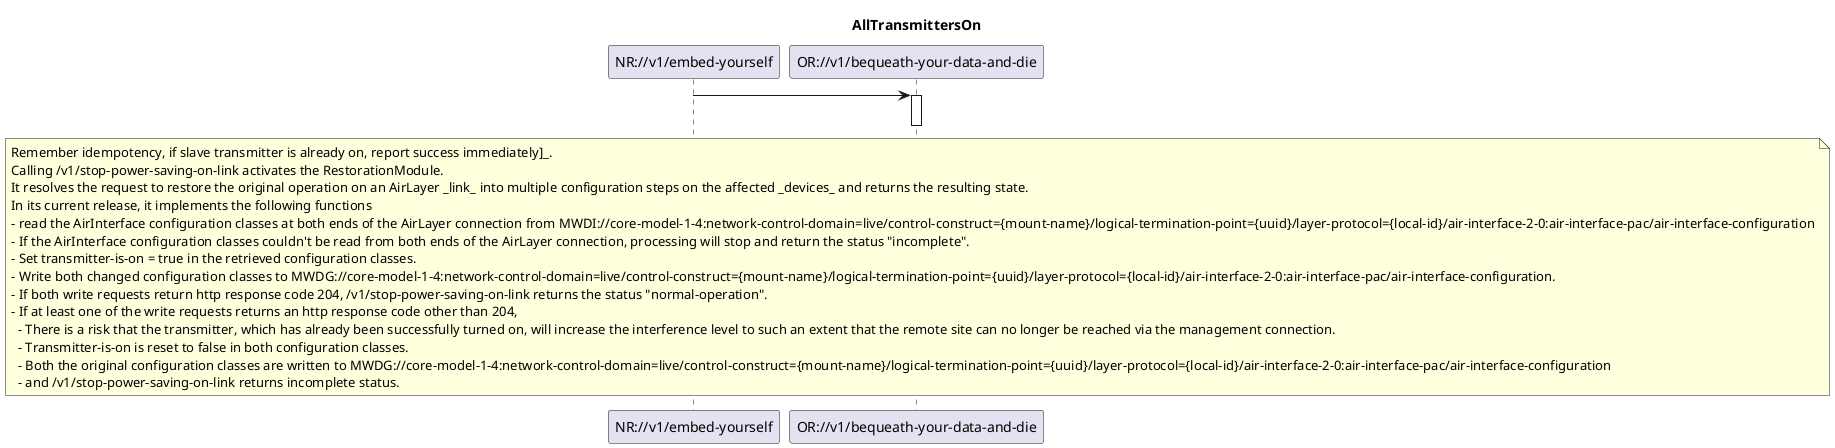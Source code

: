 @startuml 065_AllTransmittersOn
skinparam responseMessageBelowArrow true

title
AllTransmittersOn
end title

participant "NR://v1/embed-yourself" as NewRelease
participant "OR://v1/bequeath-your-data-and-die" as OldRelease

NewRelease -> OldRelease
activate OldRelease

note over OldRelease
Remember idempotency, if slave transmitter is already on, report success immediately]_.
Calling /v1/stop-power-saving-on-link activates the RestorationModule.  
It resolves the request to restore the original operation on an AirLayer _link_ into multiple configuration steps on the affected _devices_ and returns the resulting state.  
In its current release, it implements the following functions  
- read the AirInterface configuration classes at both ends of the AirLayer connection from MWDI://core-model-1-4:network-control-domain=live/control-construct={mount-name}/logical-termination-point={uuid}/layer-protocol={local-id}/air-interface-2-0:air-interface-pac/air-interface-configuration
- If the AirInterface configuration classes couldn't be read from both ends of the AirLayer connection, processing will stop and return the status "incomplete".
- Set transmitter-is-on = true in the retrieved configuration classes.  
- Write both changed configuration classes to MWDG://core-model-1-4:network-control-domain=live/control-construct={mount-name}/logical-termination-point={uuid}/layer-protocol={local-id}/air-interface-2-0:air-interface-pac/air-interface-configuration.
- If both write requests return http response code 204, /v1/stop-power-saving-on-link returns the status "normal-operation".  
- If at least one of the write requests returns an http response code other than 204,
  - There is a risk that the transmitter, which has already been successfully turned on, will increase the interference level to such an extent that the remote site can no longer be reached via the management connection.
  - Transmitter-is-on is reset to false in both configuration classes.  
  - Both the original configuration classes are written to MWDG://core-model-1-4:network-control-domain=live/control-construct={mount-name}/logical-termination-point={uuid}/layer-protocol={local-id}/air-interface-2-0:air-interface-pac/air-interface-configuration
  - and /v1/stop-power-saving-on-link returns incomplete status. 
end note

deactivate OldRelease

@enduml